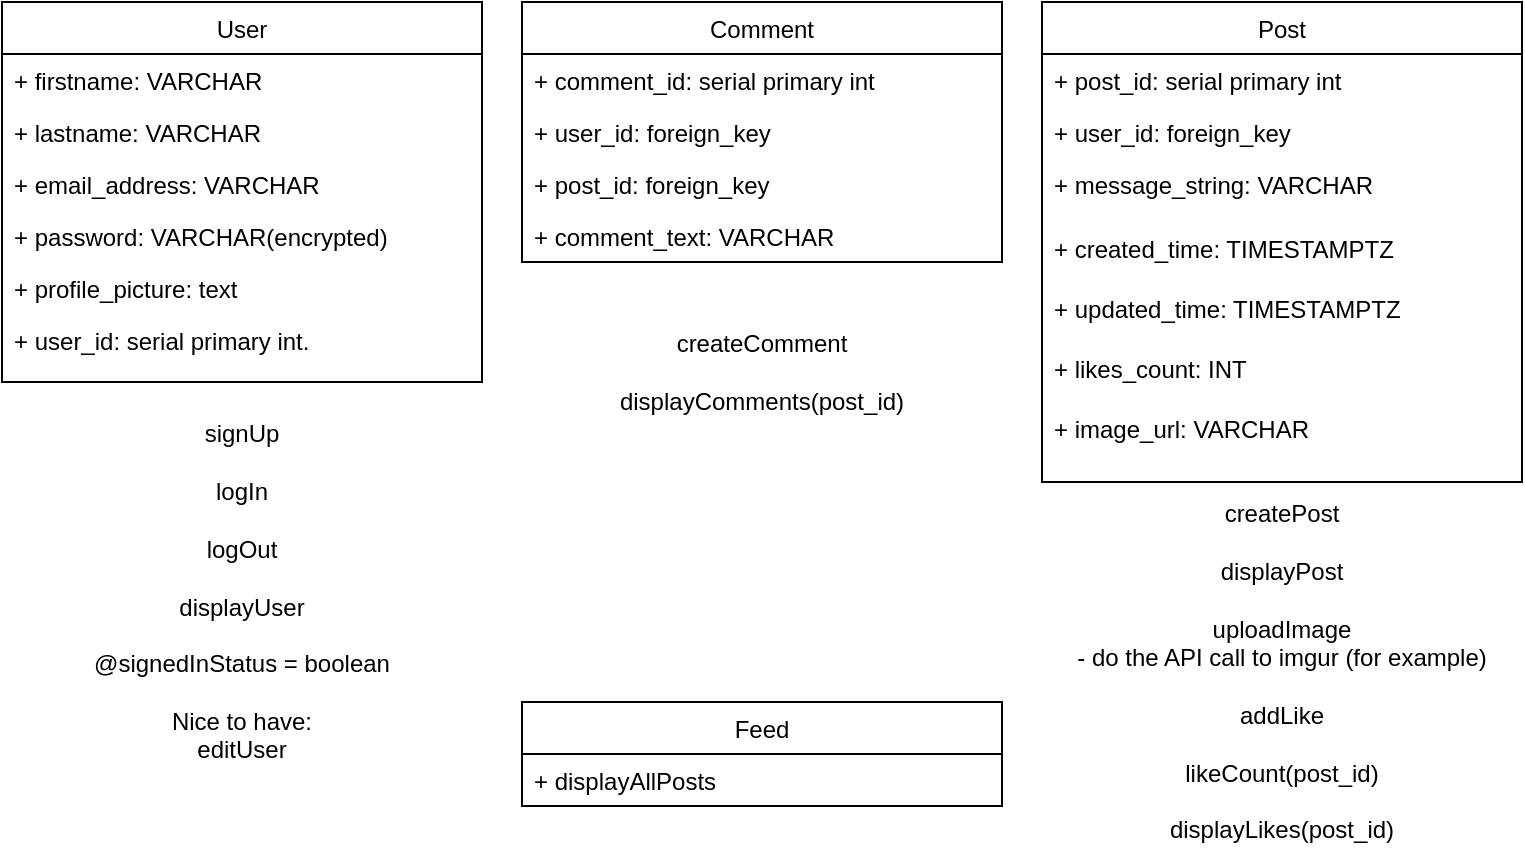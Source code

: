 <mxfile version="15.7.0" type="device"><diagram id="C5RBs43oDa-KdzZeNtuy" name="Page-1"><mxGraphModel dx="1249" dy="536" grid="0" gridSize="10" guides="0" tooltips="1" connect="1" arrows="1" fold="1" page="1" pageScale="1" pageWidth="827" pageHeight="1169" math="0" shadow="0"><root><mxCell id="WIyWlLk6GJQsqaUBKTNV-0"/><mxCell id="WIyWlLk6GJQsqaUBKTNV-1" parent="WIyWlLk6GJQsqaUBKTNV-0"/><mxCell id="7h2ApWS1hGDIFRhMB-im-0" value="Feed" style="swimlane;fontStyle=0;childLayout=stackLayout;horizontal=1;startSize=26;fillColor=none;horizontalStack=0;resizeParent=1;resizeParentMax=0;resizeLast=0;collapsible=1;marginBottom=0;" vertex="1" parent="WIyWlLk6GJQsqaUBKTNV-1"><mxGeometry x="280" y="550" width="240" height="52" as="geometry"/></mxCell><mxCell id="7h2ApWS1hGDIFRhMB-im-2" value="+ displayAllPosts" style="text;strokeColor=none;fillColor=none;align=left;verticalAlign=top;spacingLeft=4;spacingRight=4;overflow=hidden;rotatable=0;points=[[0,0.5],[1,0.5]];portConstraint=eastwest;" vertex="1" parent="7h2ApWS1hGDIFRhMB-im-0"><mxGeometry y="26" width="240" height="26" as="geometry"/></mxCell><mxCell id="7h2ApWS1hGDIFRhMB-im-4" value="User" style="swimlane;fontStyle=0;childLayout=stackLayout;horizontal=1;startSize=26;fillColor=none;horizontalStack=0;resizeParent=1;resizeParentMax=0;resizeLast=0;collapsible=1;marginBottom=0;" vertex="1" parent="WIyWlLk6GJQsqaUBKTNV-1"><mxGeometry x="20" y="200" width="240" height="190" as="geometry"/></mxCell><mxCell id="7h2ApWS1hGDIFRhMB-im-5" value="+ firstname: VARCHAR" style="text;strokeColor=none;fillColor=none;align=left;verticalAlign=top;spacingLeft=4;spacingRight=4;overflow=hidden;rotatable=0;points=[[0,0.5],[1,0.5]];portConstraint=eastwest;" vertex="1" parent="7h2ApWS1hGDIFRhMB-im-4"><mxGeometry y="26" width="240" height="26" as="geometry"/></mxCell><mxCell id="7h2ApWS1hGDIFRhMB-im-6" value="+ lastname: VARCHAR" style="text;strokeColor=none;fillColor=none;align=left;verticalAlign=top;spacingLeft=4;spacingRight=4;overflow=hidden;rotatable=0;points=[[0,0.5],[1,0.5]];portConstraint=eastwest;" vertex="1" parent="7h2ApWS1hGDIFRhMB-im-4"><mxGeometry y="52" width="240" height="26" as="geometry"/></mxCell><mxCell id="7h2ApWS1hGDIFRhMB-im-7" value="+ email_address: VARCHAR" style="text;strokeColor=none;fillColor=none;align=left;verticalAlign=top;spacingLeft=4;spacingRight=4;overflow=hidden;rotatable=0;points=[[0,0.5],[1,0.5]];portConstraint=eastwest;" vertex="1" parent="7h2ApWS1hGDIFRhMB-im-4"><mxGeometry y="78" width="240" height="26" as="geometry"/></mxCell><mxCell id="7h2ApWS1hGDIFRhMB-im-20" value="+ password: VARCHAR(encrypted)" style="text;strokeColor=none;fillColor=none;align=left;verticalAlign=top;spacingLeft=4;spacingRight=4;overflow=hidden;rotatable=0;points=[[0,0.5],[1,0.5]];portConstraint=eastwest;" vertex="1" parent="7h2ApWS1hGDIFRhMB-im-4"><mxGeometry y="104" width="240" height="26" as="geometry"/></mxCell><mxCell id="7h2ApWS1hGDIFRhMB-im-21" value="+ profile_picture: text" style="text;strokeColor=none;fillColor=none;align=left;verticalAlign=top;spacingLeft=4;spacingRight=4;overflow=hidden;rotatable=0;points=[[0,0.5],[1,0.5]];portConstraint=eastwest;" vertex="1" parent="7h2ApWS1hGDIFRhMB-im-4"><mxGeometry y="130" width="240" height="26" as="geometry"/></mxCell><mxCell id="7h2ApWS1hGDIFRhMB-im-22" value="+ user_id: serial primary int." style="text;strokeColor=none;fillColor=none;align=left;verticalAlign=top;spacingLeft=4;spacingRight=4;overflow=hidden;rotatable=0;points=[[0,0.5],[1,0.5]];portConstraint=eastwest;" vertex="1" parent="7h2ApWS1hGDIFRhMB-im-4"><mxGeometry y="156" width="240" height="34" as="geometry"/></mxCell><mxCell id="7h2ApWS1hGDIFRhMB-im-8" value="Post" style="swimlane;fontStyle=0;childLayout=stackLayout;horizontal=1;startSize=26;fillColor=none;horizontalStack=0;resizeParent=1;resizeParentMax=0;resizeLast=0;collapsible=1;marginBottom=0;" vertex="1" parent="WIyWlLk6GJQsqaUBKTNV-1"><mxGeometry x="540" y="200" width="240" height="240" as="geometry"/></mxCell><mxCell id="7h2ApWS1hGDIFRhMB-im-9" value="+ post_id: serial primary int" style="text;strokeColor=none;fillColor=none;align=left;verticalAlign=top;spacingLeft=4;spacingRight=4;overflow=hidden;rotatable=0;points=[[0,0.5],[1,0.5]];portConstraint=eastwest;" vertex="1" parent="7h2ApWS1hGDIFRhMB-im-8"><mxGeometry y="26" width="240" height="26" as="geometry"/></mxCell><mxCell id="7h2ApWS1hGDIFRhMB-im-10" value="+ user_id: foreign_key" style="text;strokeColor=none;fillColor=none;align=left;verticalAlign=top;spacingLeft=4;spacingRight=4;overflow=hidden;rotatable=0;points=[[0,0.5],[1,0.5]];portConstraint=eastwest;" vertex="1" parent="7h2ApWS1hGDIFRhMB-im-8"><mxGeometry y="52" width="240" height="26" as="geometry"/></mxCell><mxCell id="7h2ApWS1hGDIFRhMB-im-28" value="+ message_string: VARCHAR" style="text;strokeColor=none;fillColor=none;align=left;verticalAlign=top;spacingLeft=4;spacingRight=4;overflow=hidden;rotatable=0;points=[[0,0.5],[1,0.5]];portConstraint=eastwest;" vertex="1" parent="7h2ApWS1hGDIFRhMB-im-8"><mxGeometry y="78" width="240" height="32" as="geometry"/></mxCell><mxCell id="7h2ApWS1hGDIFRhMB-im-11" value="+ created_time: TIMESTAMPTZ" style="text;strokeColor=none;fillColor=none;align=left;verticalAlign=top;spacingLeft=4;spacingRight=4;overflow=hidden;rotatable=0;points=[[0,0.5],[1,0.5]];portConstraint=eastwest;" vertex="1" parent="7h2ApWS1hGDIFRhMB-im-8"><mxGeometry y="110" width="240" height="30" as="geometry"/></mxCell><mxCell id="7h2ApWS1hGDIFRhMB-im-29" value="+ updated_time: TIMESTAMPTZ" style="text;strokeColor=none;fillColor=none;align=left;verticalAlign=top;spacingLeft=4;spacingRight=4;overflow=hidden;rotatable=0;points=[[0,0.5],[1,0.5]];portConstraint=eastwest;" vertex="1" parent="7h2ApWS1hGDIFRhMB-im-8"><mxGeometry y="140" width="240" height="30" as="geometry"/></mxCell><mxCell id="7h2ApWS1hGDIFRhMB-im-30" value="+ likes_count: INT" style="text;strokeColor=none;fillColor=none;align=left;verticalAlign=top;spacingLeft=4;spacingRight=4;overflow=hidden;rotatable=0;points=[[0,0.5],[1,0.5]];portConstraint=eastwest;" vertex="1" parent="7h2ApWS1hGDIFRhMB-im-8"><mxGeometry y="170" width="240" height="30" as="geometry"/></mxCell><mxCell id="7h2ApWS1hGDIFRhMB-im-32" value="+ image_url: VARCHAR" style="text;strokeColor=none;fillColor=none;align=left;verticalAlign=top;spacingLeft=4;spacingRight=4;overflow=hidden;rotatable=0;points=[[0,0.5],[1,0.5]];portConstraint=eastwest;" vertex="1" parent="7h2ApWS1hGDIFRhMB-im-8"><mxGeometry y="200" width="240" height="40" as="geometry"/></mxCell><mxCell id="7h2ApWS1hGDIFRhMB-im-12" value="Comment" style="swimlane;fontStyle=0;childLayout=stackLayout;horizontal=1;startSize=26;fillColor=none;horizontalStack=0;resizeParent=1;resizeParentMax=0;resizeLast=0;collapsible=1;marginBottom=0;" vertex="1" parent="WIyWlLk6GJQsqaUBKTNV-1"><mxGeometry x="280" y="200" width="240" height="130" as="geometry"/></mxCell><mxCell id="7h2ApWS1hGDIFRhMB-im-13" value="+ comment_id: serial primary int" style="text;strokeColor=none;fillColor=none;align=left;verticalAlign=top;spacingLeft=4;spacingRight=4;overflow=hidden;rotatable=0;points=[[0,0.5],[1,0.5]];portConstraint=eastwest;" vertex="1" parent="7h2ApWS1hGDIFRhMB-im-12"><mxGeometry y="26" width="240" height="26" as="geometry"/></mxCell><mxCell id="7h2ApWS1hGDIFRhMB-im-14" value="+ user_id: foreign_key" style="text;strokeColor=none;fillColor=none;align=left;verticalAlign=top;spacingLeft=4;spacingRight=4;overflow=hidden;rotatable=0;points=[[0,0.5],[1,0.5]];portConstraint=eastwest;" vertex="1" parent="7h2ApWS1hGDIFRhMB-im-12"><mxGeometry y="52" width="240" height="26" as="geometry"/></mxCell><mxCell id="7h2ApWS1hGDIFRhMB-im-15" value="+ post_id: foreign_key" style="text;strokeColor=none;fillColor=none;align=left;verticalAlign=top;spacingLeft=4;spacingRight=4;overflow=hidden;rotatable=0;points=[[0,0.5],[1,0.5]];portConstraint=eastwest;" vertex="1" parent="7h2ApWS1hGDIFRhMB-im-12"><mxGeometry y="78" width="240" height="26" as="geometry"/></mxCell><mxCell id="7h2ApWS1hGDIFRhMB-im-33" value="+ comment_text: VARCHAR" style="text;strokeColor=none;fillColor=none;align=left;verticalAlign=top;spacingLeft=4;spacingRight=4;overflow=hidden;rotatable=0;points=[[0,0.5],[1,0.5]];portConstraint=eastwest;" vertex="1" parent="7h2ApWS1hGDIFRhMB-im-12"><mxGeometry y="104" width="240" height="26" as="geometry"/></mxCell><mxCell id="7h2ApWS1hGDIFRhMB-im-34" value="createPost&lt;br&gt;&lt;br&gt;displayPost&lt;br&gt;&lt;br&gt;uploadImage&lt;br&gt;- do the API call to imgur (for example)&lt;br&gt;&lt;br&gt;addLike&lt;br&gt;&lt;br&gt;likeCount(post_id)&lt;br&gt;&lt;br&gt;displayLikes(post_id)" style="text;html=1;strokeColor=none;fillColor=none;align=center;verticalAlign=middle;whiteSpace=wrap;rounded=0;" vertex="1" parent="WIyWlLk6GJQsqaUBKTNV-1"><mxGeometry x="540" y="440" width="240" height="190" as="geometry"/></mxCell><mxCell id="7h2ApWS1hGDIFRhMB-im-35" value="createComment&lt;br&gt;&lt;br&gt;displayComments(post_id)" style="text;html=1;strokeColor=none;fillColor=none;align=center;verticalAlign=middle;whiteSpace=wrap;rounded=0;" vertex="1" parent="WIyWlLk6GJQsqaUBKTNV-1"><mxGeometry x="280" y="330" width="240" height="110" as="geometry"/></mxCell><mxCell id="7h2ApWS1hGDIFRhMB-im-36" value="signUp&lt;br&gt;&lt;br&gt;logIn&lt;br&gt;&lt;br&gt;logOut&lt;br&gt;&lt;br&gt;displayUser&lt;br&gt;&lt;br&gt;@signedInStatus = boolean&lt;br&gt;&lt;br&gt;Nice to have:&lt;br&gt;editUser" style="text;html=1;strokeColor=none;fillColor=none;align=center;verticalAlign=middle;whiteSpace=wrap;rounded=0;" vertex="1" parent="WIyWlLk6GJQsqaUBKTNV-1"><mxGeometry x="20" y="390" width="240" height="210" as="geometry"/></mxCell></root></mxGraphModel></diagram></mxfile>